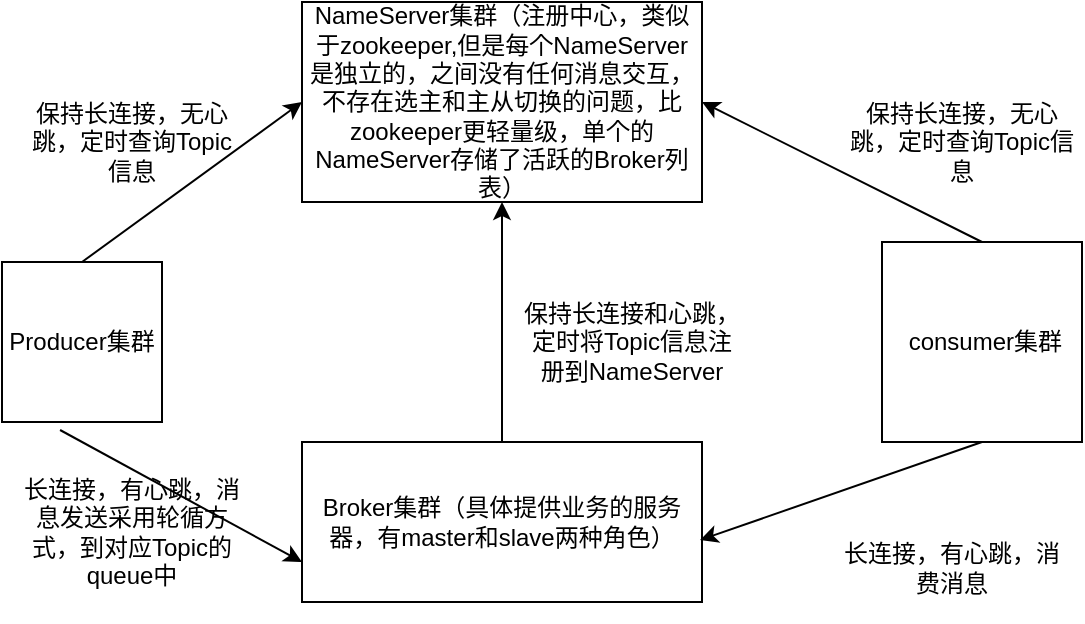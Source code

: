 <mxfile pages="1" version="11.2.8" type="github"><diagram id="p7EsOsi_bYUMj5TdcV1k" name="Page-1"><mxGraphModel dx="854" dy="468" grid="1" gridSize="10" guides="1" tooltips="1" connect="1" arrows="1" fold="1" page="1" pageScale="1" pageWidth="827" pageHeight="1169" math="0" shadow="0"><root><mxCell id="0"/><mxCell id="1" parent="0"/><mxCell id="GgQA04zQw7kv_jHyAlOV-1" value="Producer集群" style="whiteSpace=wrap;html=1;aspect=fixed;fillColor=#FFFFFF;" vertex="1" parent="1"><mxGeometry x="180" y="310" width="80" height="80" as="geometry"/></mxCell><mxCell id="GgQA04zQw7kv_jHyAlOV-2" value="Broker集群（具体提供业务的服务器，有master和slave两种角色）" style="rounded=0;whiteSpace=wrap;html=1;fillColor=#FFFFFF;" vertex="1" parent="1"><mxGeometry x="330" y="400" width="200" height="80" as="geometry"/></mxCell><mxCell id="GgQA04zQw7kv_jHyAlOV-3" value="NameServer集群（注册中心，类似于zookeeper,但是每个NameServer是独立的，之间没有任何消息交互，不存在选主和主从切换的问题，比zookeeper更轻量级，单个的NameServer存储了活跃的Broker列表）" style="rounded=0;whiteSpace=wrap;html=1;fillColor=#FFFFFF;" vertex="1" parent="1"><mxGeometry x="330" y="180" width="200" height="100" as="geometry"/></mxCell><mxCell id="GgQA04zQw7kv_jHyAlOV-4" value="&amp;nbsp;consumer集群" style="whiteSpace=wrap;html=1;aspect=fixed;fillColor=#FFFFFF;" vertex="1" parent="1"><mxGeometry x="620" y="300" width="100" height="100" as="geometry"/></mxCell><mxCell id="GgQA04zQw7kv_jHyAlOV-8" value="" style="endArrow=classic;html=1;exitX=0.5;exitY=0;exitDx=0;exitDy=0;entryX=0;entryY=0.5;entryDx=0;entryDy=0;" edge="1" parent="1" source="GgQA04zQw7kv_jHyAlOV-1" target="GgQA04zQw7kv_jHyAlOV-3"><mxGeometry width="50" height="50" relative="1" as="geometry"><mxPoint x="180" y="520" as="sourcePoint"/><mxPoint x="230" y="470" as="targetPoint"/></mxGeometry></mxCell><mxCell id="GgQA04zQw7kv_jHyAlOV-10" value="保持长连接，无心跳，定时查询Topic信息" style="text;html=1;strokeColor=none;fillColor=none;align=center;verticalAlign=middle;whiteSpace=wrap;rounded=0;" vertex="1" parent="1"><mxGeometry x="190" y="210" width="110" height="80" as="geometry"/></mxCell><mxCell id="GgQA04zQw7kv_jHyAlOV-11" value="" style="endArrow=classic;html=1;exitX=0.363;exitY=1.05;exitDx=0;exitDy=0;exitPerimeter=0;entryX=0;entryY=0.75;entryDx=0;entryDy=0;" edge="1" parent="1" source="GgQA04zQw7kv_jHyAlOV-1" target="GgQA04zQw7kv_jHyAlOV-2"><mxGeometry width="50" height="50" relative="1" as="geometry"><mxPoint x="180" y="520" as="sourcePoint"/><mxPoint x="230" y="470" as="targetPoint"/></mxGeometry></mxCell><mxCell id="GgQA04zQw7kv_jHyAlOV-12" value="长连接，有心跳，消息发送采用轮循方式，到对应Topic的queue中" style="text;html=1;strokeColor=none;fillColor=none;align=center;verticalAlign=middle;whiteSpace=wrap;rounded=0;" vertex="1" parent="1"><mxGeometry x="190" y="420" width="110" height="50" as="geometry"/></mxCell><mxCell id="GgQA04zQw7kv_jHyAlOV-13" value="" style="endArrow=classic;html=1;exitX=0.5;exitY=0;exitDx=0;exitDy=0;entryX=0.5;entryY=1;entryDx=0;entryDy=0;" edge="1" parent="1" source="GgQA04zQw7kv_jHyAlOV-2" target="GgQA04zQw7kv_jHyAlOV-3"><mxGeometry width="50" height="50" relative="1" as="geometry"><mxPoint x="180" y="540" as="sourcePoint"/><mxPoint x="230" y="490" as="targetPoint"/></mxGeometry></mxCell><mxCell id="GgQA04zQw7kv_jHyAlOV-17" value="保持长连接和心跳，定时将Topic信息注册到NameServer" style="text;html=1;strokeColor=none;fillColor=none;align=center;verticalAlign=middle;whiteSpace=wrap;rounded=0;" vertex="1" parent="1"><mxGeometry x="440" y="320" width="110" height="60" as="geometry"/></mxCell><mxCell id="GgQA04zQw7kv_jHyAlOV-18" value="" style="endArrow=classic;html=1;exitX=0.5;exitY=0;exitDx=0;exitDy=0;entryX=1;entryY=0.5;entryDx=0;entryDy=0;" edge="1" parent="1" source="GgQA04zQw7kv_jHyAlOV-4" target="GgQA04zQw7kv_jHyAlOV-3"><mxGeometry width="50" height="50" relative="1" as="geometry"><mxPoint x="180" y="550" as="sourcePoint"/><mxPoint x="230" y="500" as="targetPoint"/></mxGeometry></mxCell><mxCell id="GgQA04zQw7kv_jHyAlOV-19" value="保持长连接，无心跳，定时查询Topic信息" style="text;html=1;strokeColor=none;fillColor=none;align=center;verticalAlign=middle;whiteSpace=wrap;rounded=0;" vertex="1" parent="1"><mxGeometry x="600" y="225" width="120" height="50" as="geometry"/></mxCell><mxCell id="GgQA04zQw7kv_jHyAlOV-20" value="" style="endArrow=classic;html=1;exitX=0.5;exitY=1;exitDx=0;exitDy=0;entryX=0.995;entryY=0.613;entryDx=0;entryDy=0;entryPerimeter=0;" edge="1" parent="1" source="GgQA04zQw7kv_jHyAlOV-4" target="GgQA04zQw7kv_jHyAlOV-2"><mxGeometry width="50" height="50" relative="1" as="geometry"><mxPoint x="180" y="550" as="sourcePoint"/><mxPoint x="230" y="500" as="targetPoint"/></mxGeometry></mxCell><mxCell id="GgQA04zQw7kv_jHyAlOV-21" value="长连接，有心跳，消费消息" style="text;html=1;strokeColor=none;fillColor=none;align=center;verticalAlign=middle;whiteSpace=wrap;rounded=0;" vertex="1" parent="1"><mxGeometry x="600" y="435" width="110" height="55" as="geometry"/></mxCell></root></mxGraphModel></diagram></mxfile>